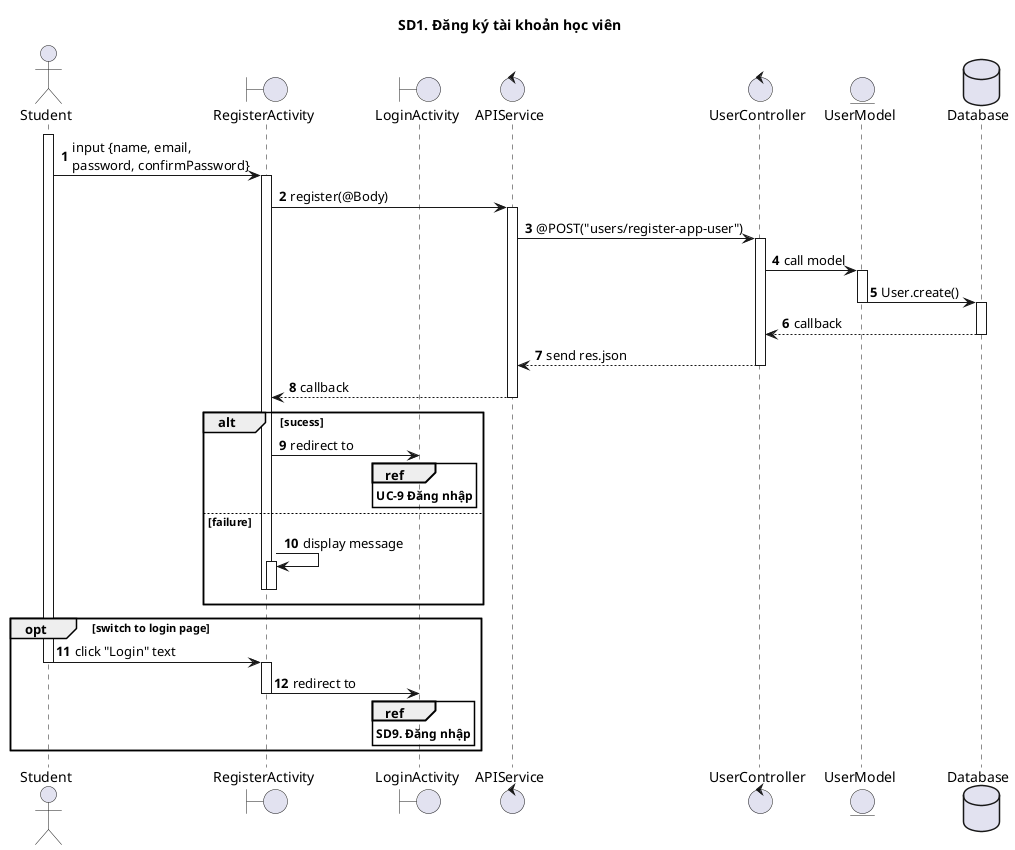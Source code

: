 @startuml Sq

autonumber
title SD1. Đăng ký tài khoản học viên

actor "Student"
boundary "RegisterActivity"
boundary "LoginActivity"
control "APIService"
control "UserController"
entity "UserModel"
database "Database"

activate Student
Student -> RegisterActivity: input {name, email,\npassword, confirmPassword}
activate RegisterActivity
RegisterActivity -> APIService: register(@Body)
activate APIService
APIService -> UserController: @POST("users/register-app-user")
activate UserController
UserController -> UserModel: call model
activate UserModel
UserModel -> Database: User.create()
deactivate UserModel
activate Database
Database --> UserController: callback
deactivate Database
UserController --> APIService: send res.json
deactivate UserController
APIService --> RegisterActivity: callback
deactivate APIService

alt sucess
RegisterActivity -> LoginActivity: redirect to
ref over LoginActivity
**UC-9 Đăng nhập**
end ref
else failure
RegisterActivity -> RegisterActivity: display message
activate RegisterActivity
deactivate RegisterActivity
deactivate RegisterActivity

end

opt switch to login page
Student -> RegisterActivity: click "Login" text
deactivate Student
activate RegisterActivity
RegisterActivity -> LoginActivity: redirect to
deactivate RegisterActivity

ref over LoginActivity
**SD9. Đăng nhập**
end ref
end


@enduml